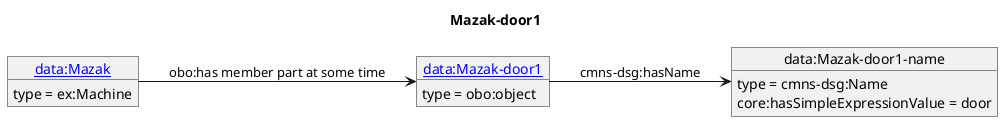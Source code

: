 @startuml
skinparam linetype polyline
left to right direction
title Mazak-door1
object "[[./Mazak-door1.html data:Mazak-door1]]" as o1 {
 type = obo:object
 }
object "data:Mazak-door1-name" as o2 {
 type = cmns-dsg:Name
 }
object "[[./Mazak.html data:Mazak]]" as o3 {
 type = ex:Machine
 }
o1 --> o2 : cmns-dsg:hasName
o2 : core:hasSimpleExpressionValue = door
o3 --> o1 : obo:has member part at some time
@enduml
